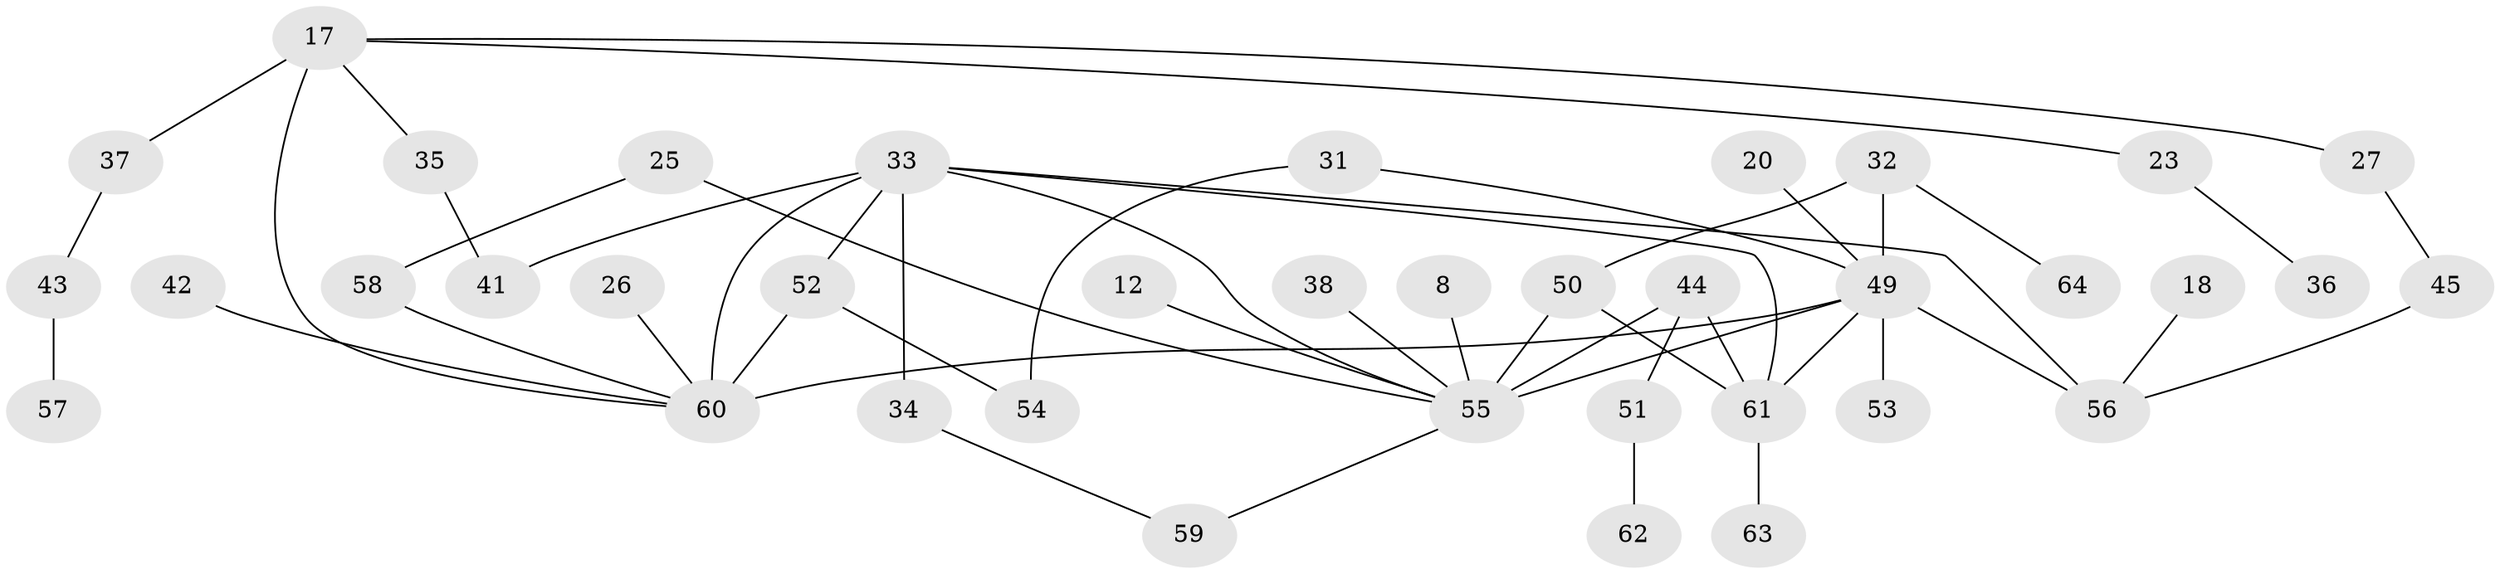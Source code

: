 // original degree distribution, {4: 0.171875, 7: 0.015625, 8: 0.015625, 6: 0.03125, 2: 0.40625, 1: 0.203125, 3: 0.140625, 5: 0.015625}
// Generated by graph-tools (version 1.1) at 2025/44/03/04/25 21:44:23]
// undirected, 38 vertices, 49 edges
graph export_dot {
graph [start="1"]
  node [color=gray90,style=filled];
  8;
  12;
  17;
  18;
  20;
  23;
  25;
  26;
  27;
  31;
  32;
  33 [super="+16+22"];
  34;
  35;
  36;
  37;
  38;
  41;
  42;
  43;
  44 [super="+21+30"];
  45;
  49 [super="+2+1+19"];
  50 [super="+47+39"];
  51;
  52 [super="+13"];
  53 [super="+46"];
  54;
  55 [super="+3+28"];
  56 [super="+9"];
  57;
  58;
  59;
  60 [super="+6+4+11+29"];
  61 [super="+24+40+48"];
  62;
  63;
  64;
  8 -- 55;
  12 -- 55;
  17 -- 23;
  17 -- 27;
  17 -- 35;
  17 -- 37;
  17 -- 60 [weight=2];
  18 -- 56;
  20 -- 49;
  23 -- 36;
  25 -- 58;
  25 -- 55;
  26 -- 60;
  27 -- 45;
  31 -- 54;
  31 -- 49;
  32 -- 50 [weight=2];
  32 -- 64;
  32 -- 49;
  33 -- 52;
  33 -- 55;
  33 -- 41;
  33 -- 61;
  33 -- 56;
  33 -- 34;
  33 -- 60;
  34 -- 59;
  35 -- 41;
  37 -- 43;
  38 -- 55;
  42 -- 60;
  43 -- 57;
  44 -- 55 [weight=2];
  44 -- 51;
  44 -- 61;
  45 -- 56;
  49 -- 55 [weight=3];
  49 -- 60 [weight=2];
  49 -- 53 [weight=2];
  49 -- 61;
  49 -- 56;
  50 -- 55;
  50 -- 61;
  51 -- 62;
  52 -- 54;
  52 -- 60 [weight=3];
  55 -- 59;
  58 -- 60;
  61 -- 63;
}
